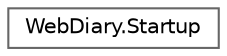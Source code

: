 digraph "Graphical Class Hierarchy"
{
 // LATEX_PDF_SIZE
  bgcolor="transparent";
  edge [fontname=Helvetica,fontsize=10,labelfontname=Helvetica,labelfontsize=10];
  node [fontname=Helvetica,fontsize=10,shape=box,height=0.2,width=0.4];
  rankdir="LR";
  Node0 [id="Node000000",label="WebDiary.Startup",height=0.2,width=0.4,color="grey40", fillcolor="white", style="filled",URL="$class_web_diary_1_1_startup.html",tooltip=" "];
}
